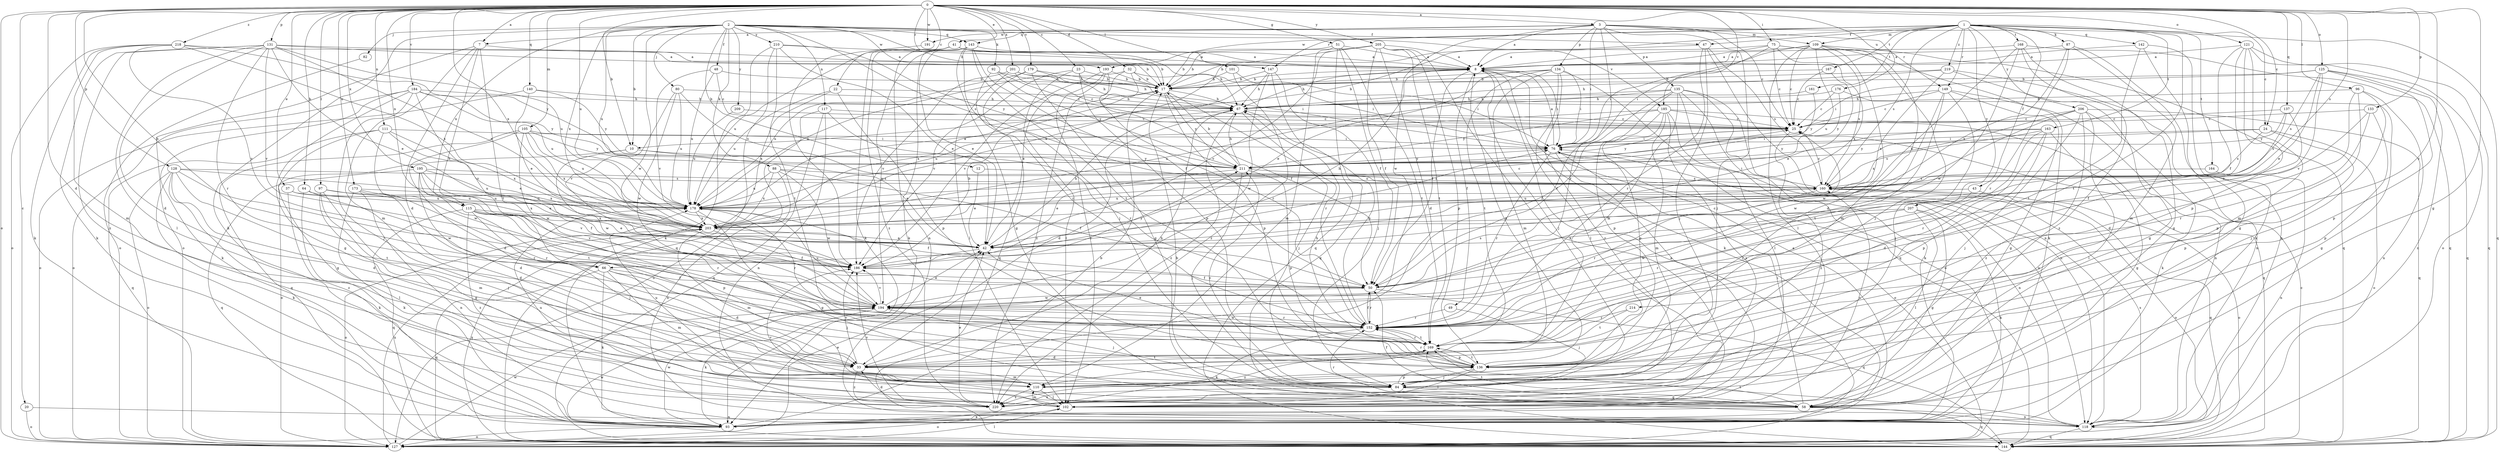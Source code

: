 strict digraph  {
0;
1;
2;
3;
7;
8;
10;
12;
17;
20;
22;
23;
24;
25;
32;
33;
37;
41;
42;
43;
47;
48;
49;
50;
51;
58;
64;
66;
67;
75;
76;
80;
82;
84;
87;
88;
92;
93;
96;
97;
101;
102;
105;
109;
110;
111;
115;
117;
118;
121;
125;
127;
128;
131;
133;
134;
135;
136;
137;
140;
142;
143;
144;
147;
149;
152;
160;
161;
163;
164;
167;
168;
169;
173;
176;
178;
179;
184;
185;
186;
191;
193;
194;
195;
201;
203;
205;
206;
207;
209;
210;
211;
214;
218;
219;
220;
0 -> 3  [label=a];
0 -> 7  [label=a];
0 -> 10  [label=b];
0 -> 20  [label=c];
0 -> 22  [label=c];
0 -> 23  [label=c];
0 -> 24  [label=c];
0 -> 32  [label=d];
0 -> 33  [label=d];
0 -> 37  [label=e];
0 -> 41  [label=e];
0 -> 51  [label=g];
0 -> 58  [label=g];
0 -> 64  [label=h];
0 -> 66  [label=h];
0 -> 75  [label=i];
0 -> 96  [label=l];
0 -> 97  [label=l];
0 -> 101  [label=l];
0 -> 105  [label=m];
0 -> 111  [label=n];
0 -> 115  [label=n];
0 -> 121  [label=o];
0 -> 125  [label=o];
0 -> 127  [label=o];
0 -> 128  [label=p];
0 -> 131  [label=p];
0 -> 133  [label=p];
0 -> 137  [label=q];
0 -> 140  [label=q];
0 -> 147  [label=r];
0 -> 160  [label=s];
0 -> 173  [label=u];
0 -> 176  [label=u];
0 -> 178  [label=u];
0 -> 179  [label=v];
0 -> 184  [label=v];
0 -> 185  [label=v];
0 -> 191  [label=w];
0 -> 195  [label=x];
0 -> 201  [label=x];
0 -> 203  [label=x];
0 -> 205  [label=y];
0 -> 214  [label=z];
0 -> 218  [label=z];
1 -> 10  [label=b];
1 -> 24  [label=c];
1 -> 43  [label=f];
1 -> 47  [label=f];
1 -> 87  [label=k];
1 -> 109  [label=m];
1 -> 142  [label=q];
1 -> 147  [label=r];
1 -> 149  [label=r];
1 -> 160  [label=s];
1 -> 161  [label=t];
1 -> 163  [label=t];
1 -> 164  [label=t];
1 -> 167  [label=t];
1 -> 168  [label=t];
1 -> 169  [label=t];
1 -> 191  [label=w];
1 -> 193  [label=w];
1 -> 206  [label=y];
1 -> 207  [label=y];
1 -> 219  [label=z];
2 -> 10  [label=b];
2 -> 12  [label=b];
2 -> 17  [label=b];
2 -> 47  [label=f];
2 -> 48  [label=f];
2 -> 80  [label=j];
2 -> 82  [label=j];
2 -> 88  [label=k];
2 -> 92  [label=k];
2 -> 93  [label=k];
2 -> 115  [label=n];
2 -> 117  [label=n];
2 -> 143  [label=q];
2 -> 160  [label=s];
2 -> 178  [label=u];
2 -> 185  [label=v];
2 -> 193  [label=w];
2 -> 194  [label=w];
2 -> 203  [label=x];
2 -> 209  [label=y];
2 -> 210  [label=y];
3 -> 7  [label=a];
3 -> 8  [label=a];
3 -> 25  [label=c];
3 -> 76  [label=i];
3 -> 84  [label=j];
3 -> 109  [label=m];
3 -> 134  [label=p];
3 -> 135  [label=p];
3 -> 143  [label=q];
3 -> 144  [label=q];
3 -> 149  [label=r];
3 -> 152  [label=r];
3 -> 194  [label=w];
7 -> 8  [label=a];
7 -> 33  [label=d];
7 -> 66  [label=h];
7 -> 110  [label=m];
7 -> 127  [label=o];
7 -> 169  [label=t];
8 -> 17  [label=b];
8 -> 49  [label=f];
8 -> 50  [label=f];
8 -> 66  [label=h];
8 -> 67  [label=h];
8 -> 76  [label=i];
8 -> 84  [label=j];
8 -> 93  [label=k];
10 -> 42  [label=e];
10 -> 127  [label=o];
10 -> 194  [label=w];
10 -> 211  [label=y];
12 -> 42  [label=e];
12 -> 160  [label=s];
17 -> 67  [label=h];
17 -> 136  [label=p];
17 -> 152  [label=r];
17 -> 203  [label=x];
17 -> 211  [label=y];
20 -> 118  [label=n];
20 -> 127  [label=o];
22 -> 67  [label=h];
22 -> 136  [label=p];
22 -> 178  [label=u];
22 -> 203  [label=x];
23 -> 17  [label=b];
23 -> 76  [label=i];
23 -> 102  [label=l];
23 -> 136  [label=p];
23 -> 186  [label=v];
24 -> 76  [label=i];
24 -> 127  [label=o];
24 -> 136  [label=p];
24 -> 160  [label=s];
24 -> 211  [label=y];
25 -> 76  [label=i];
25 -> 211  [label=y];
25 -> 220  [label=z];
32 -> 17  [label=b];
32 -> 76  [label=i];
32 -> 152  [label=r];
32 -> 178  [label=u];
32 -> 220  [label=z];
33 -> 67  [label=h];
33 -> 110  [label=m];
33 -> 169  [label=t];
33 -> 186  [label=v];
33 -> 220  [label=z];
37 -> 93  [label=k];
37 -> 178  [label=u];
37 -> 186  [label=v];
41 -> 8  [label=a];
41 -> 17  [label=b];
41 -> 67  [label=h];
41 -> 93  [label=k];
41 -> 118  [label=n];
41 -> 178  [label=u];
41 -> 220  [label=z];
42 -> 67  [label=h];
42 -> 76  [label=i];
42 -> 186  [label=v];
43 -> 127  [label=o];
43 -> 152  [label=r];
43 -> 178  [label=u];
47 -> 8  [label=a];
47 -> 84  [label=j];
47 -> 118  [label=n];
47 -> 152  [label=r];
47 -> 160  [label=s];
48 -> 17  [label=b];
48 -> 25  [label=c];
48 -> 178  [label=u];
48 -> 186  [label=v];
49 -> 84  [label=j];
49 -> 152  [label=r];
50 -> 25  [label=c];
50 -> 144  [label=q];
50 -> 152  [label=r];
50 -> 160  [label=s];
50 -> 194  [label=w];
51 -> 8  [label=a];
51 -> 17  [label=b];
51 -> 50  [label=f];
51 -> 110  [label=m];
51 -> 144  [label=q];
51 -> 169  [label=t];
58 -> 50  [label=f];
58 -> 76  [label=i];
58 -> 93  [label=k];
58 -> 118  [label=n];
58 -> 144  [label=q];
58 -> 152  [label=r];
58 -> 169  [label=t];
64 -> 102  [label=l];
64 -> 152  [label=r];
64 -> 178  [label=u];
66 -> 33  [label=d];
66 -> 50  [label=f];
66 -> 84  [label=j];
66 -> 93  [label=k];
66 -> 110  [label=m];
66 -> 144  [label=q];
67 -> 25  [label=c];
67 -> 33  [label=d];
67 -> 84  [label=j];
67 -> 220  [label=z];
75 -> 8  [label=a];
75 -> 17  [label=b];
75 -> 25  [label=c];
75 -> 76  [label=i];
75 -> 84  [label=j];
75 -> 93  [label=k];
75 -> 203  [label=x];
76 -> 8  [label=a];
76 -> 102  [label=l];
76 -> 118  [label=n];
76 -> 127  [label=o];
76 -> 152  [label=r];
76 -> 211  [label=y];
80 -> 67  [label=h];
80 -> 160  [label=s];
80 -> 178  [label=u];
80 -> 186  [label=v];
80 -> 194  [label=w];
82 -> 127  [label=o];
84 -> 58  [label=g];
84 -> 136  [label=p];
84 -> 211  [label=y];
84 -> 220  [label=z];
87 -> 8  [label=a];
87 -> 110  [label=m];
87 -> 118  [label=n];
87 -> 152  [label=r];
87 -> 203  [label=x];
88 -> 50  [label=f];
88 -> 118  [label=n];
88 -> 160  [label=s];
88 -> 178  [label=u];
88 -> 194  [label=w];
88 -> 203  [label=x];
92 -> 17  [label=b];
92 -> 25  [label=c];
92 -> 152  [label=r];
92 -> 211  [label=y];
93 -> 8  [label=a];
93 -> 17  [label=b];
93 -> 127  [label=o];
93 -> 194  [label=w];
96 -> 33  [label=d];
96 -> 67  [label=h];
96 -> 84  [label=j];
96 -> 118  [label=n];
96 -> 136  [label=p];
97 -> 58  [label=g];
97 -> 84  [label=j];
97 -> 110  [label=m];
97 -> 178  [label=u];
97 -> 203  [label=x];
101 -> 17  [label=b];
101 -> 76  [label=i];
101 -> 220  [label=z];
102 -> 110  [label=m];
102 -> 127  [label=o];
102 -> 160  [label=s];
102 -> 178  [label=u];
102 -> 186  [label=v];
105 -> 33  [label=d];
105 -> 76  [label=i];
105 -> 144  [label=q];
105 -> 178  [label=u];
105 -> 194  [label=w];
105 -> 203  [label=x];
105 -> 211  [label=y];
109 -> 8  [label=a];
109 -> 25  [label=c];
109 -> 33  [label=d];
109 -> 76  [label=i];
109 -> 102  [label=l];
109 -> 110  [label=m];
109 -> 144  [label=q];
109 -> 160  [label=s];
109 -> 178  [label=u];
110 -> 102  [label=l];
110 -> 178  [label=u];
110 -> 220  [label=z];
111 -> 42  [label=e];
111 -> 58  [label=g];
111 -> 76  [label=i];
111 -> 144  [label=q];
111 -> 194  [label=w];
111 -> 203  [label=x];
115 -> 42  [label=e];
115 -> 84  [label=j];
115 -> 136  [label=p];
115 -> 144  [label=q];
115 -> 152  [label=r];
115 -> 186  [label=v];
115 -> 203  [label=x];
115 -> 220  [label=z];
117 -> 25  [label=c];
117 -> 118  [label=n];
117 -> 127  [label=o];
117 -> 144  [label=q];
117 -> 152  [label=r];
118 -> 17  [label=b];
118 -> 144  [label=q];
118 -> 160  [label=s];
118 -> 169  [label=t];
121 -> 8  [label=a];
121 -> 50  [label=f];
121 -> 110  [label=m];
121 -> 127  [label=o];
121 -> 136  [label=p];
121 -> 144  [label=q];
121 -> 152  [label=r];
125 -> 17  [label=b];
125 -> 42  [label=e];
125 -> 76  [label=i];
125 -> 118  [label=n];
125 -> 136  [label=p];
125 -> 144  [label=q];
125 -> 160  [label=s];
125 -> 186  [label=v];
127 -> 8  [label=a];
127 -> 42  [label=e];
127 -> 102  [label=l];
127 -> 194  [label=w];
127 -> 203  [label=x];
128 -> 33  [label=d];
128 -> 93  [label=k];
128 -> 127  [label=o];
128 -> 160  [label=s];
128 -> 169  [label=t];
128 -> 178  [label=u];
128 -> 194  [label=w];
128 -> 220  [label=z];
131 -> 8  [label=a];
131 -> 17  [label=b];
131 -> 33  [label=d];
131 -> 42  [label=e];
131 -> 93  [label=k];
131 -> 102  [label=l];
131 -> 152  [label=r];
131 -> 178  [label=u];
131 -> 186  [label=v];
131 -> 203  [label=x];
131 -> 220  [label=z];
133 -> 25  [label=c];
133 -> 42  [label=e];
133 -> 136  [label=p];
133 -> 152  [label=r];
134 -> 17  [label=b];
134 -> 42  [label=e];
134 -> 76  [label=i];
134 -> 102  [label=l];
134 -> 110  [label=m];
134 -> 144  [label=q];
134 -> 169  [label=t];
134 -> 220  [label=z];
135 -> 50  [label=f];
135 -> 67  [label=h];
135 -> 93  [label=k];
135 -> 102  [label=l];
135 -> 118  [label=n];
135 -> 127  [label=o];
135 -> 136  [label=p];
135 -> 169  [label=t];
135 -> 203  [label=x];
136 -> 8  [label=a];
136 -> 67  [label=h];
136 -> 84  [label=j];
136 -> 102  [label=l];
136 -> 152  [label=r];
136 -> 169  [label=t];
137 -> 25  [label=c];
137 -> 50  [label=f];
137 -> 160  [label=s];
137 -> 211  [label=y];
140 -> 42  [label=e];
140 -> 67  [label=h];
140 -> 127  [label=o];
140 -> 211  [label=y];
142 -> 8  [label=a];
142 -> 58  [label=g];
142 -> 93  [label=k];
142 -> 169  [label=t];
143 -> 8  [label=a];
143 -> 42  [label=e];
143 -> 50  [label=f];
143 -> 58  [label=g];
143 -> 84  [label=j];
143 -> 93  [label=k];
143 -> 169  [label=t];
143 -> 194  [label=w];
144 -> 25  [label=c];
144 -> 194  [label=w];
144 -> 203  [label=x];
147 -> 17  [label=b];
147 -> 67  [label=h];
147 -> 84  [label=j];
147 -> 144  [label=q];
147 -> 194  [label=w];
149 -> 25  [label=c];
149 -> 58  [label=g];
149 -> 67  [label=h];
149 -> 84  [label=j];
149 -> 118  [label=n];
149 -> 169  [label=t];
149 -> 194  [label=w];
152 -> 50  [label=f];
152 -> 67  [label=h];
152 -> 93  [label=k];
152 -> 169  [label=t];
152 -> 194  [label=w];
160 -> 25  [label=c];
160 -> 76  [label=i];
160 -> 127  [label=o];
160 -> 144  [label=q];
160 -> 152  [label=r];
160 -> 178  [label=u];
161 -> 67  [label=h];
161 -> 211  [label=y];
163 -> 33  [label=d];
163 -> 58  [label=g];
163 -> 76  [label=i];
163 -> 136  [label=p];
163 -> 152  [label=r];
163 -> 160  [label=s];
163 -> 211  [label=y];
164 -> 118  [label=n];
164 -> 160  [label=s];
167 -> 17  [label=b];
167 -> 25  [label=c];
167 -> 42  [label=e];
168 -> 8  [label=a];
168 -> 42  [label=e];
168 -> 58  [label=g];
168 -> 144  [label=q];
168 -> 194  [label=w];
168 -> 220  [label=z];
169 -> 33  [label=d];
169 -> 42  [label=e];
169 -> 136  [label=p];
169 -> 152  [label=r];
169 -> 220  [label=z];
173 -> 33  [label=d];
173 -> 93  [label=k];
173 -> 118  [label=n];
173 -> 152  [label=r];
173 -> 178  [label=u];
176 -> 25  [label=c];
176 -> 58  [label=g];
176 -> 67  [label=h];
176 -> 211  [label=y];
178 -> 8  [label=a];
178 -> 25  [label=c];
178 -> 50  [label=f];
178 -> 58  [label=g];
178 -> 152  [label=r];
178 -> 203  [label=x];
179 -> 17  [label=b];
179 -> 58  [label=g];
179 -> 67  [label=h];
179 -> 144  [label=q];
179 -> 178  [label=u];
184 -> 58  [label=g];
184 -> 67  [label=h];
184 -> 84  [label=j];
184 -> 93  [label=k];
184 -> 127  [label=o];
184 -> 178  [label=u];
184 -> 186  [label=v];
184 -> 211  [label=y];
185 -> 25  [label=c];
185 -> 50  [label=f];
185 -> 110  [label=m];
185 -> 118  [label=n];
185 -> 136  [label=p];
185 -> 144  [label=q];
185 -> 178  [label=u];
185 -> 211  [label=y];
185 -> 220  [label=z];
186 -> 17  [label=b];
186 -> 50  [label=f];
186 -> 211  [label=y];
191 -> 186  [label=v];
193 -> 17  [label=b];
193 -> 42  [label=e];
193 -> 50  [label=f];
193 -> 102  [label=l];
193 -> 186  [label=v];
194 -> 42  [label=e];
194 -> 84  [label=j];
194 -> 93  [label=k];
194 -> 152  [label=r];
194 -> 178  [label=u];
194 -> 186  [label=v];
195 -> 33  [label=d];
195 -> 42  [label=e];
195 -> 50  [label=f];
195 -> 144  [label=q];
195 -> 160  [label=s];
195 -> 169  [label=t];
195 -> 203  [label=x];
201 -> 17  [label=b];
201 -> 25  [label=c];
201 -> 67  [label=h];
201 -> 102  [label=l];
201 -> 186  [label=v];
203 -> 42  [label=e];
203 -> 50  [label=f];
203 -> 110  [label=m];
203 -> 127  [label=o];
205 -> 8  [label=a];
205 -> 17  [label=b];
205 -> 33  [label=d];
205 -> 50  [label=f];
205 -> 93  [label=k];
205 -> 136  [label=p];
205 -> 169  [label=t];
205 -> 186  [label=v];
205 -> 203  [label=x];
206 -> 25  [label=c];
206 -> 84  [label=j];
206 -> 93  [label=k];
206 -> 102  [label=l];
206 -> 144  [label=q];
206 -> 194  [label=w];
206 -> 203  [label=x];
206 -> 220  [label=z];
207 -> 58  [label=g];
207 -> 93  [label=k];
207 -> 102  [label=l];
207 -> 152  [label=r];
207 -> 194  [label=w];
207 -> 203  [label=x];
209 -> 25  [label=c];
209 -> 178  [label=u];
210 -> 8  [label=a];
210 -> 42  [label=e];
210 -> 93  [label=k];
210 -> 144  [label=q];
210 -> 169  [label=t];
210 -> 211  [label=y];
211 -> 17  [label=b];
211 -> 42  [label=e];
211 -> 67  [label=h];
211 -> 84  [label=j];
211 -> 136  [label=p];
211 -> 160  [label=s];
214 -> 152  [label=r];
214 -> 169  [label=t];
218 -> 8  [label=a];
218 -> 93  [label=k];
218 -> 110  [label=m];
218 -> 127  [label=o];
218 -> 186  [label=v];
218 -> 203  [label=x];
218 -> 211  [label=y];
219 -> 17  [label=b];
219 -> 58  [label=g];
219 -> 67  [label=h];
219 -> 118  [label=n];
219 -> 203  [label=x];
220 -> 33  [label=d];
220 -> 42  [label=e];
220 -> 186  [label=v];
}
